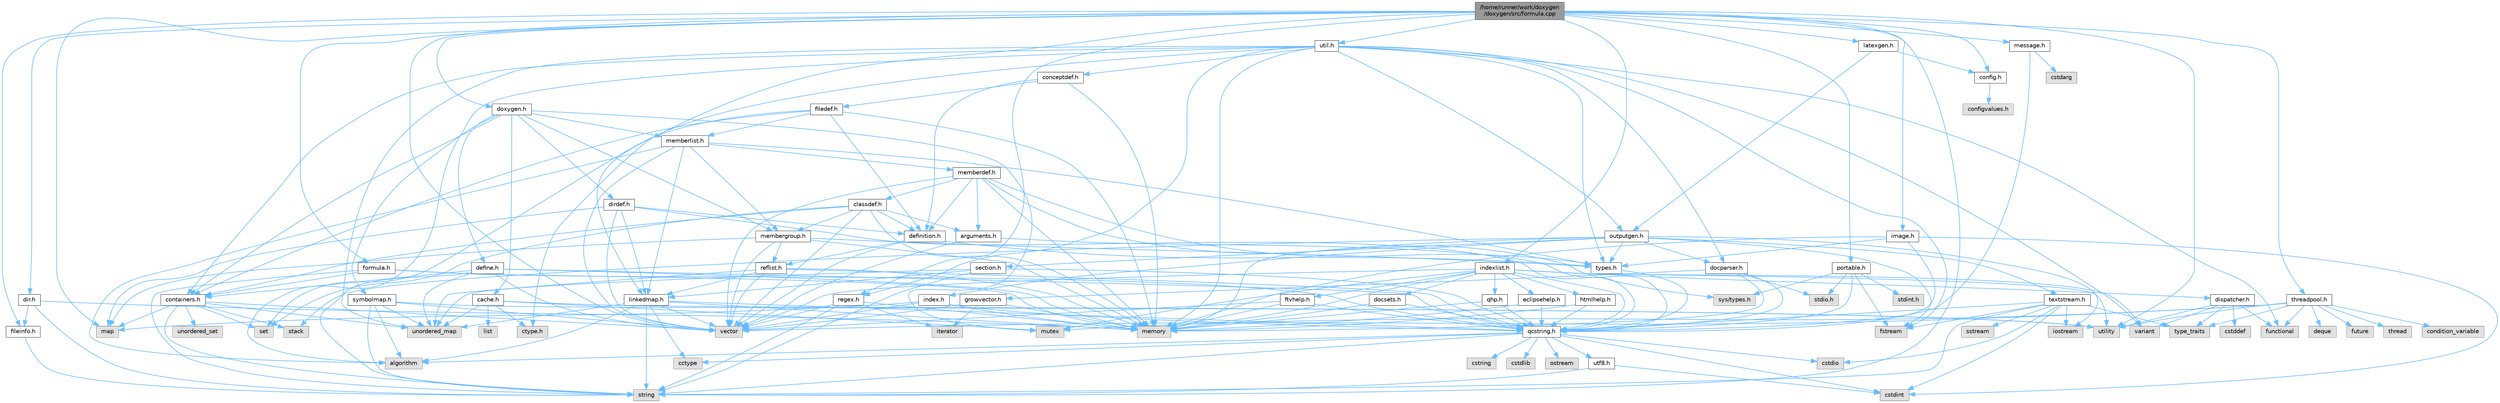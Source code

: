 digraph "/home/runner/work/doxygen/doxygen/src/formula.cpp"
{
 // INTERACTIVE_SVG=YES
 // LATEX_PDF_SIZE
  bgcolor="transparent";
  edge [fontname=Helvetica,fontsize=10,labelfontname=Helvetica,labelfontsize=10];
  node [fontname=Helvetica,fontsize=10,shape=box,height=0.2,width=0.4];
  Node1 [id="Node000001",label="/home/runner/work/doxygen\l/doxygen/src/formula.cpp",height=0.2,width=0.4,color="gray40", fillcolor="grey60", style="filled", fontcolor="black"];
  Node1 -> Node2 [id="edge1_Node000001_Node000002",color="steelblue1",style="solid"];
  Node2 [id="Node000002",label="map",height=0.2,width=0.4,color="grey60", fillcolor="#E0E0E0", style="filled"];
  Node1 -> Node3 [id="edge2_Node000001_Node000003",color="steelblue1",style="solid"];
  Node3 [id="Node000003",label="vector",height=0.2,width=0.4,color="grey60", fillcolor="#E0E0E0", style="filled"];
  Node1 -> Node4 [id="edge3_Node000001_Node000004",color="steelblue1",style="solid"];
  Node4 [id="Node000004",label="string",height=0.2,width=0.4,color="grey60", fillcolor="#E0E0E0", style="filled"];
  Node1 -> Node5 [id="edge4_Node000001_Node000005",color="steelblue1",style="solid"];
  Node5 [id="Node000005",label="utility",height=0.2,width=0.4,color="grey60", fillcolor="#E0E0E0", style="filled"];
  Node1 -> Node6 [id="edge5_Node000001_Node000006",color="steelblue1",style="solid"];
  Node6 [id="Node000006",label="formula.h",height=0.2,width=0.4,color="grey40", fillcolor="white", style="filled",URL="$d3/d9a/formula_8h.html",tooltip=" "];
  Node6 -> Node7 [id="edge6_Node000006_Node000007",color="steelblue1",style="solid"];
  Node7 [id="Node000007",label="memory",height=0.2,width=0.4,color="grey60", fillcolor="#E0E0E0", style="filled"];
  Node6 -> Node4 [id="edge7_Node000006_Node000004",color="steelblue1",style="solid"];
  Node6 -> Node8 [id="edge8_Node000006_Node000008",color="steelblue1",style="solid"];
  Node8 [id="Node000008",label="qcstring.h",height=0.2,width=0.4,color="grey40", fillcolor="white", style="filled",URL="$d7/d5c/qcstring_8h.html",tooltip=" "];
  Node8 -> Node4 [id="edge9_Node000008_Node000004",color="steelblue1",style="solid"];
  Node8 -> Node9 [id="edge10_Node000008_Node000009",color="steelblue1",style="solid"];
  Node9 [id="Node000009",label="algorithm",height=0.2,width=0.4,color="grey60", fillcolor="#E0E0E0", style="filled"];
  Node8 -> Node10 [id="edge11_Node000008_Node000010",color="steelblue1",style="solid"];
  Node10 [id="Node000010",label="cctype",height=0.2,width=0.4,color="grey60", fillcolor="#E0E0E0", style="filled"];
  Node8 -> Node11 [id="edge12_Node000008_Node000011",color="steelblue1",style="solid"];
  Node11 [id="Node000011",label="cstring",height=0.2,width=0.4,color="grey60", fillcolor="#E0E0E0", style="filled"];
  Node8 -> Node12 [id="edge13_Node000008_Node000012",color="steelblue1",style="solid"];
  Node12 [id="Node000012",label="cstdio",height=0.2,width=0.4,color="grey60", fillcolor="#E0E0E0", style="filled"];
  Node8 -> Node13 [id="edge14_Node000008_Node000013",color="steelblue1",style="solid"];
  Node13 [id="Node000013",label="cstdlib",height=0.2,width=0.4,color="grey60", fillcolor="#E0E0E0", style="filled"];
  Node8 -> Node14 [id="edge15_Node000008_Node000014",color="steelblue1",style="solid"];
  Node14 [id="Node000014",label="cstdint",height=0.2,width=0.4,color="grey60", fillcolor="#E0E0E0", style="filled"];
  Node8 -> Node15 [id="edge16_Node000008_Node000015",color="steelblue1",style="solid"];
  Node15 [id="Node000015",label="ostream",height=0.2,width=0.4,color="grey60", fillcolor="#E0E0E0", style="filled"];
  Node8 -> Node16 [id="edge17_Node000008_Node000016",color="steelblue1",style="solid"];
  Node16 [id="Node000016",label="utf8.h",height=0.2,width=0.4,color="grey40", fillcolor="white", style="filled",URL="$db/d7c/utf8_8h.html",tooltip="Various UTF8 related helper functions."];
  Node16 -> Node14 [id="edge18_Node000016_Node000014",color="steelblue1",style="solid"];
  Node16 -> Node4 [id="edge19_Node000016_Node000004",color="steelblue1",style="solid"];
  Node6 -> Node17 [id="edge20_Node000006_Node000017",color="steelblue1",style="solid"];
  Node17 [id="Node000017",label="containers.h",height=0.2,width=0.4,color="grey40", fillcolor="white", style="filled",URL="$d5/d75/containers_8h.html",tooltip=" "];
  Node17 -> Node3 [id="edge21_Node000017_Node000003",color="steelblue1",style="solid"];
  Node17 -> Node4 [id="edge22_Node000017_Node000004",color="steelblue1",style="solid"];
  Node17 -> Node18 [id="edge23_Node000017_Node000018",color="steelblue1",style="solid"];
  Node18 [id="Node000018",label="set",height=0.2,width=0.4,color="grey60", fillcolor="#E0E0E0", style="filled"];
  Node17 -> Node2 [id="edge24_Node000017_Node000002",color="steelblue1",style="solid"];
  Node17 -> Node19 [id="edge25_Node000017_Node000019",color="steelblue1",style="solid"];
  Node19 [id="Node000019",label="unordered_set",height=0.2,width=0.4,color="grey60", fillcolor="#E0E0E0", style="filled"];
  Node17 -> Node20 [id="edge26_Node000017_Node000020",color="steelblue1",style="solid"];
  Node20 [id="Node000020",label="unordered_map",height=0.2,width=0.4,color="grey60", fillcolor="#E0E0E0", style="filled"];
  Node17 -> Node21 [id="edge27_Node000017_Node000021",color="steelblue1",style="solid"];
  Node21 [id="Node000021",label="stack",height=0.2,width=0.4,color="grey60", fillcolor="#E0E0E0", style="filled"];
  Node1 -> Node22 [id="edge28_Node000001_Node000022",color="steelblue1",style="solid"];
  Node22 [id="Node000022",label="message.h",height=0.2,width=0.4,color="grey40", fillcolor="white", style="filled",URL="$d2/d0d/message_8h.html",tooltip=" "];
  Node22 -> Node23 [id="edge29_Node000022_Node000023",color="steelblue1",style="solid"];
  Node23 [id="Node000023",label="cstdarg",height=0.2,width=0.4,color="grey60", fillcolor="#E0E0E0", style="filled"];
  Node22 -> Node8 [id="edge30_Node000022_Node000008",color="steelblue1",style="solid"];
  Node1 -> Node24 [id="edge31_Node000001_Node000024",color="steelblue1",style="solid"];
  Node24 [id="Node000024",label="config.h",height=0.2,width=0.4,color="grey40", fillcolor="white", style="filled",URL="$db/d16/config_8h.html",tooltip=" "];
  Node24 -> Node25 [id="edge32_Node000024_Node000025",color="steelblue1",style="solid"];
  Node25 [id="Node000025",label="configvalues.h",height=0.2,width=0.4,color="grey60", fillcolor="#E0E0E0", style="filled"];
  Node1 -> Node26 [id="edge33_Node000001_Node000026",color="steelblue1",style="solid"];
  Node26 [id="Node000026",label="util.h",height=0.2,width=0.4,color="grey40", fillcolor="white", style="filled",URL="$d8/d3c/util_8h.html",tooltip="A bunch of utility functions."];
  Node26 -> Node7 [id="edge34_Node000026_Node000007",color="steelblue1",style="solid"];
  Node26 -> Node20 [id="edge35_Node000026_Node000020",color="steelblue1",style="solid"];
  Node26 -> Node9 [id="edge36_Node000026_Node000009",color="steelblue1",style="solid"];
  Node26 -> Node27 [id="edge37_Node000026_Node000027",color="steelblue1",style="solid"];
  Node27 [id="Node000027",label="functional",height=0.2,width=0.4,color="grey60", fillcolor="#E0E0E0", style="filled"];
  Node26 -> Node28 [id="edge38_Node000026_Node000028",color="steelblue1",style="solid"];
  Node28 [id="Node000028",label="fstream",height=0.2,width=0.4,color="grey60", fillcolor="#E0E0E0", style="filled"];
  Node26 -> Node29 [id="edge39_Node000026_Node000029",color="steelblue1",style="solid"];
  Node29 [id="Node000029",label="variant",height=0.2,width=0.4,color="grey60", fillcolor="#E0E0E0", style="filled"];
  Node26 -> Node30 [id="edge40_Node000026_Node000030",color="steelblue1",style="solid"];
  Node30 [id="Node000030",label="ctype.h",height=0.2,width=0.4,color="grey60", fillcolor="#E0E0E0", style="filled"];
  Node26 -> Node31 [id="edge41_Node000026_Node000031",color="steelblue1",style="solid"];
  Node31 [id="Node000031",label="types.h",height=0.2,width=0.4,color="grey40", fillcolor="white", style="filled",URL="$d9/d49/types_8h.html",tooltip="This file contains a number of basic enums and types."];
  Node31 -> Node8 [id="edge42_Node000031_Node000008",color="steelblue1",style="solid"];
  Node26 -> Node32 [id="edge43_Node000026_Node000032",color="steelblue1",style="solid"];
  Node32 [id="Node000032",label="docparser.h",height=0.2,width=0.4,color="grey40", fillcolor="white", style="filled",URL="$de/d9c/docparser_8h.html",tooltip=" "];
  Node32 -> Node33 [id="edge44_Node000032_Node000033",color="steelblue1",style="solid"];
  Node33 [id="Node000033",label="stdio.h",height=0.2,width=0.4,color="grey60", fillcolor="#E0E0E0", style="filled"];
  Node32 -> Node7 [id="edge45_Node000032_Node000007",color="steelblue1",style="solid"];
  Node32 -> Node8 [id="edge46_Node000032_Node000008",color="steelblue1",style="solid"];
  Node32 -> Node34 [id="edge47_Node000032_Node000034",color="steelblue1",style="solid"];
  Node34 [id="Node000034",label="growvector.h",height=0.2,width=0.4,color="grey40", fillcolor="white", style="filled",URL="$d7/d50/growvector_8h.html",tooltip=" "];
  Node34 -> Node3 [id="edge48_Node000034_Node000003",color="steelblue1",style="solid"];
  Node34 -> Node7 [id="edge49_Node000034_Node000007",color="steelblue1",style="solid"];
  Node34 -> Node35 [id="edge50_Node000034_Node000035",color="steelblue1",style="solid"];
  Node35 [id="Node000035",label="iterator",height=0.2,width=0.4,color="grey60", fillcolor="#E0E0E0", style="filled"];
  Node26 -> Node17 [id="edge51_Node000026_Node000017",color="steelblue1",style="solid"];
  Node26 -> Node36 [id="edge52_Node000026_Node000036",color="steelblue1",style="solid"];
  Node36 [id="Node000036",label="outputgen.h",height=0.2,width=0.4,color="grey40", fillcolor="white", style="filled",URL="$df/d06/outputgen_8h.html",tooltip=" "];
  Node36 -> Node7 [id="edge53_Node000036_Node000007",color="steelblue1",style="solid"];
  Node36 -> Node21 [id="edge54_Node000036_Node000021",color="steelblue1",style="solid"];
  Node36 -> Node37 [id="edge55_Node000036_Node000037",color="steelblue1",style="solid"];
  Node37 [id="Node000037",label="iostream",height=0.2,width=0.4,color="grey60", fillcolor="#E0E0E0", style="filled"];
  Node36 -> Node28 [id="edge56_Node000036_Node000028",color="steelblue1",style="solid"];
  Node36 -> Node31 [id="edge57_Node000036_Node000031",color="steelblue1",style="solid"];
  Node36 -> Node38 [id="edge58_Node000036_Node000038",color="steelblue1",style="solid"];
  Node38 [id="Node000038",label="index.h",height=0.2,width=0.4,color="grey40", fillcolor="white", style="filled",URL="$d1/db5/index_8h.html",tooltip=" "];
  Node38 -> Node7 [id="edge59_Node000038_Node000007",color="steelblue1",style="solid"];
  Node38 -> Node3 [id="edge60_Node000038_Node000003",color="steelblue1",style="solid"];
  Node38 -> Node2 [id="edge61_Node000038_Node000002",color="steelblue1",style="solid"];
  Node38 -> Node8 [id="edge62_Node000038_Node000008",color="steelblue1",style="solid"];
  Node36 -> Node39 [id="edge63_Node000036_Node000039",color="steelblue1",style="solid"];
  Node39 [id="Node000039",label="section.h",height=0.2,width=0.4,color="grey40", fillcolor="white", style="filled",URL="$d1/d2a/section_8h.html",tooltip=" "];
  Node39 -> Node4 [id="edge64_Node000039_Node000004",color="steelblue1",style="solid"];
  Node39 -> Node20 [id="edge65_Node000039_Node000020",color="steelblue1",style="solid"];
  Node39 -> Node8 [id="edge66_Node000039_Node000008",color="steelblue1",style="solid"];
  Node39 -> Node40 [id="edge67_Node000039_Node000040",color="steelblue1",style="solid"];
  Node40 [id="Node000040",label="linkedmap.h",height=0.2,width=0.4,color="grey40", fillcolor="white", style="filled",URL="$da/de1/linkedmap_8h.html",tooltip=" "];
  Node40 -> Node20 [id="edge68_Node000040_Node000020",color="steelblue1",style="solid"];
  Node40 -> Node3 [id="edge69_Node000040_Node000003",color="steelblue1",style="solid"];
  Node40 -> Node7 [id="edge70_Node000040_Node000007",color="steelblue1",style="solid"];
  Node40 -> Node4 [id="edge71_Node000040_Node000004",color="steelblue1",style="solid"];
  Node40 -> Node9 [id="edge72_Node000040_Node000009",color="steelblue1",style="solid"];
  Node40 -> Node10 [id="edge73_Node000040_Node000010",color="steelblue1",style="solid"];
  Node40 -> Node8 [id="edge74_Node000040_Node000008",color="steelblue1",style="solid"];
  Node36 -> Node41 [id="edge75_Node000036_Node000041",color="steelblue1",style="solid"];
  Node41 [id="Node000041",label="textstream.h",height=0.2,width=0.4,color="grey40", fillcolor="white", style="filled",URL="$d4/d7d/textstream_8h.html",tooltip=" "];
  Node41 -> Node4 [id="edge76_Node000041_Node000004",color="steelblue1",style="solid"];
  Node41 -> Node37 [id="edge77_Node000041_Node000037",color="steelblue1",style="solid"];
  Node41 -> Node42 [id="edge78_Node000041_Node000042",color="steelblue1",style="solid"];
  Node42 [id="Node000042",label="sstream",height=0.2,width=0.4,color="grey60", fillcolor="#E0E0E0", style="filled"];
  Node41 -> Node14 [id="edge79_Node000041_Node000014",color="steelblue1",style="solid"];
  Node41 -> Node12 [id="edge80_Node000041_Node000012",color="steelblue1",style="solid"];
  Node41 -> Node28 [id="edge81_Node000041_Node000028",color="steelblue1",style="solid"];
  Node41 -> Node43 [id="edge82_Node000041_Node000043",color="steelblue1",style="solid"];
  Node43 [id="Node000043",label="type_traits",height=0.2,width=0.4,color="grey60", fillcolor="#E0E0E0", style="filled"];
  Node41 -> Node8 [id="edge83_Node000041_Node000008",color="steelblue1",style="solid"];
  Node36 -> Node32 [id="edge84_Node000036_Node000032",color="steelblue1",style="solid"];
  Node26 -> Node44 [id="edge85_Node000026_Node000044",color="steelblue1",style="solid"];
  Node44 [id="Node000044",label="regex.h",height=0.2,width=0.4,color="grey40", fillcolor="white", style="filled",URL="$d1/d21/regex_8h.html",tooltip=" "];
  Node44 -> Node7 [id="edge86_Node000044_Node000007",color="steelblue1",style="solid"];
  Node44 -> Node4 [id="edge87_Node000044_Node000004",color="steelblue1",style="solid"];
  Node44 -> Node3 [id="edge88_Node000044_Node000003",color="steelblue1",style="solid"];
  Node44 -> Node35 [id="edge89_Node000044_Node000035",color="steelblue1",style="solid"];
  Node26 -> Node45 [id="edge90_Node000026_Node000045",color="steelblue1",style="solid"];
  Node45 [id="Node000045",label="conceptdef.h",height=0.2,width=0.4,color="grey40", fillcolor="white", style="filled",URL="$da/df1/conceptdef_8h.html",tooltip=" "];
  Node45 -> Node7 [id="edge91_Node000045_Node000007",color="steelblue1",style="solid"];
  Node45 -> Node46 [id="edge92_Node000045_Node000046",color="steelblue1",style="solid"];
  Node46 [id="Node000046",label="definition.h",height=0.2,width=0.4,color="grey40", fillcolor="white", style="filled",URL="$df/da1/definition_8h.html",tooltip=" "];
  Node46 -> Node3 [id="edge93_Node000046_Node000003",color="steelblue1",style="solid"];
  Node46 -> Node31 [id="edge94_Node000046_Node000031",color="steelblue1",style="solid"];
  Node46 -> Node47 [id="edge95_Node000046_Node000047",color="steelblue1",style="solid"];
  Node47 [id="Node000047",label="reflist.h",height=0.2,width=0.4,color="grey40", fillcolor="white", style="filled",URL="$d1/d02/reflist_8h.html",tooltip=" "];
  Node47 -> Node3 [id="edge96_Node000047_Node000003",color="steelblue1",style="solid"];
  Node47 -> Node20 [id="edge97_Node000047_Node000020",color="steelblue1",style="solid"];
  Node47 -> Node7 [id="edge98_Node000047_Node000007",color="steelblue1",style="solid"];
  Node47 -> Node8 [id="edge99_Node000047_Node000008",color="steelblue1",style="solid"];
  Node47 -> Node40 [id="edge100_Node000047_Node000040",color="steelblue1",style="solid"];
  Node45 -> Node48 [id="edge101_Node000045_Node000048",color="steelblue1",style="solid"];
  Node48 [id="Node000048",label="filedef.h",height=0.2,width=0.4,color="grey40", fillcolor="white", style="filled",URL="$d4/d3a/filedef_8h.html",tooltip=" "];
  Node48 -> Node7 [id="edge102_Node000048_Node000007",color="steelblue1",style="solid"];
  Node48 -> Node18 [id="edge103_Node000048_Node000018",color="steelblue1",style="solid"];
  Node48 -> Node46 [id="edge104_Node000048_Node000046",color="steelblue1",style="solid"];
  Node48 -> Node49 [id="edge105_Node000048_Node000049",color="steelblue1",style="solid"];
  Node49 [id="Node000049",label="memberlist.h",height=0.2,width=0.4,color="grey40", fillcolor="white", style="filled",URL="$dd/d78/memberlist_8h.html",tooltip=" "];
  Node49 -> Node3 [id="edge106_Node000049_Node000003",color="steelblue1",style="solid"];
  Node49 -> Node9 [id="edge107_Node000049_Node000009",color="steelblue1",style="solid"];
  Node49 -> Node50 [id="edge108_Node000049_Node000050",color="steelblue1",style="solid"];
  Node50 [id="Node000050",label="memberdef.h",height=0.2,width=0.4,color="grey40", fillcolor="white", style="filled",URL="$d4/d46/memberdef_8h.html",tooltip=" "];
  Node50 -> Node3 [id="edge109_Node000050_Node000003",color="steelblue1",style="solid"];
  Node50 -> Node7 [id="edge110_Node000050_Node000007",color="steelblue1",style="solid"];
  Node50 -> Node51 [id="edge111_Node000050_Node000051",color="steelblue1",style="solid"];
  Node51 [id="Node000051",label="sys/types.h",height=0.2,width=0.4,color="grey60", fillcolor="#E0E0E0", style="filled"];
  Node50 -> Node31 [id="edge112_Node000050_Node000031",color="steelblue1",style="solid"];
  Node50 -> Node46 [id="edge113_Node000050_Node000046",color="steelblue1",style="solid"];
  Node50 -> Node52 [id="edge114_Node000050_Node000052",color="steelblue1",style="solid"];
  Node52 [id="Node000052",label="arguments.h",height=0.2,width=0.4,color="grey40", fillcolor="white", style="filled",URL="$df/d9b/arguments_8h.html",tooltip=" "];
  Node52 -> Node3 [id="edge115_Node000052_Node000003",color="steelblue1",style="solid"];
  Node52 -> Node8 [id="edge116_Node000052_Node000008",color="steelblue1",style="solid"];
  Node50 -> Node53 [id="edge117_Node000050_Node000053",color="steelblue1",style="solid"];
  Node53 [id="Node000053",label="classdef.h",height=0.2,width=0.4,color="grey40", fillcolor="white", style="filled",URL="$d1/da6/classdef_8h.html",tooltip=" "];
  Node53 -> Node7 [id="edge118_Node000053_Node000007",color="steelblue1",style="solid"];
  Node53 -> Node3 [id="edge119_Node000053_Node000003",color="steelblue1",style="solid"];
  Node53 -> Node18 [id="edge120_Node000053_Node000018",color="steelblue1",style="solid"];
  Node53 -> Node17 [id="edge121_Node000053_Node000017",color="steelblue1",style="solid"];
  Node53 -> Node46 [id="edge122_Node000053_Node000046",color="steelblue1",style="solid"];
  Node53 -> Node52 [id="edge123_Node000053_Node000052",color="steelblue1",style="solid"];
  Node53 -> Node54 [id="edge124_Node000053_Node000054",color="steelblue1",style="solid"];
  Node54 [id="Node000054",label="membergroup.h",height=0.2,width=0.4,color="grey40", fillcolor="white", style="filled",URL="$d9/d11/membergroup_8h.html",tooltip=" "];
  Node54 -> Node3 [id="edge125_Node000054_Node000003",color="steelblue1",style="solid"];
  Node54 -> Node2 [id="edge126_Node000054_Node000002",color="steelblue1",style="solid"];
  Node54 -> Node7 [id="edge127_Node000054_Node000007",color="steelblue1",style="solid"];
  Node54 -> Node31 [id="edge128_Node000054_Node000031",color="steelblue1",style="solid"];
  Node54 -> Node47 [id="edge129_Node000054_Node000047",color="steelblue1",style="solid"];
  Node49 -> Node40 [id="edge130_Node000049_Node000040",color="steelblue1",style="solid"];
  Node49 -> Node31 [id="edge131_Node000049_Node000031",color="steelblue1",style="solid"];
  Node49 -> Node54 [id="edge132_Node000049_Node000054",color="steelblue1",style="solid"];
  Node48 -> Node17 [id="edge133_Node000048_Node000017",color="steelblue1",style="solid"];
  Node1 -> Node55 [id="edge134_Node000001_Node000055",color="steelblue1",style="solid"];
  Node55 [id="Node000055",label="portable.h",height=0.2,width=0.4,color="grey40", fillcolor="white", style="filled",URL="$d2/de2/portable_8h.html",tooltip="Portable versions of functions that are platform dependent."];
  Node55 -> Node33 [id="edge135_Node000055_Node000033",color="steelblue1",style="solid"];
  Node55 -> Node51 [id="edge136_Node000055_Node000051",color="steelblue1",style="solid"];
  Node55 -> Node56 [id="edge137_Node000055_Node000056",color="steelblue1",style="solid"];
  Node56 [id="Node000056",label="stdint.h",height=0.2,width=0.4,color="grey60", fillcolor="#E0E0E0", style="filled"];
  Node55 -> Node28 [id="edge138_Node000055_Node000028",color="steelblue1",style="solid"];
  Node55 -> Node8 [id="edge139_Node000055_Node000008",color="steelblue1",style="solid"];
  Node1 -> Node57 [id="edge140_Node000001_Node000057",color="steelblue1",style="solid"];
  Node57 [id="Node000057",label="image.h",height=0.2,width=0.4,color="grey40", fillcolor="white", style="filled",URL="$d5/db2/image_8h.html",tooltip=" "];
  Node57 -> Node7 [id="edge141_Node000057_Node000007",color="steelblue1",style="solid"];
  Node57 -> Node14 [id="edge142_Node000057_Node000014",color="steelblue1",style="solid"];
  Node57 -> Node31 [id="edge143_Node000057_Node000031",color="steelblue1",style="solid"];
  Node57 -> Node8 [id="edge144_Node000057_Node000008",color="steelblue1",style="solid"];
  Node1 -> Node58 [id="edge145_Node000001_Node000058",color="steelblue1",style="solid"];
  Node58 [id="Node000058",label="fileinfo.h",height=0.2,width=0.4,color="grey40", fillcolor="white", style="filled",URL="$df/d45/fileinfo_8h.html",tooltip=" "];
  Node58 -> Node4 [id="edge146_Node000058_Node000004",color="steelblue1",style="solid"];
  Node1 -> Node59 [id="edge147_Node000001_Node000059",color="steelblue1",style="solid"];
  Node59 [id="Node000059",label="dir.h",height=0.2,width=0.4,color="grey40", fillcolor="white", style="filled",URL="$df/d9c/dir_8h.html",tooltip=" "];
  Node59 -> Node4 [id="edge148_Node000059_Node000004",color="steelblue1",style="solid"];
  Node59 -> Node7 [id="edge149_Node000059_Node000007",color="steelblue1",style="solid"];
  Node59 -> Node58 [id="edge150_Node000059_Node000058",color="steelblue1",style="solid"];
  Node1 -> Node44 [id="edge151_Node000001_Node000044",color="steelblue1",style="solid"];
  Node1 -> Node40 [id="edge152_Node000001_Node000040",color="steelblue1",style="solid"];
  Node1 -> Node60 [id="edge153_Node000001_Node000060",color="steelblue1",style="solid"];
  Node60 [id="Node000060",label="threadpool.h",height=0.2,width=0.4,color="grey40", fillcolor="white", style="filled",URL="$d3/d40/threadpool_8h.html",tooltip=" "];
  Node60 -> Node61 [id="edge154_Node000060_Node000061",color="steelblue1",style="solid"];
  Node61 [id="Node000061",label="condition_variable",height=0.2,width=0.4,color="grey60", fillcolor="#E0E0E0", style="filled"];
  Node60 -> Node62 [id="edge155_Node000060_Node000062",color="steelblue1",style="solid"];
  Node62 [id="Node000062",label="deque",height=0.2,width=0.4,color="grey60", fillcolor="#E0E0E0", style="filled"];
  Node60 -> Node27 [id="edge156_Node000060_Node000027",color="steelblue1",style="solid"];
  Node60 -> Node63 [id="edge157_Node000060_Node000063",color="steelblue1",style="solid"];
  Node63 [id="Node000063",label="future",height=0.2,width=0.4,color="grey60", fillcolor="#E0E0E0", style="filled"];
  Node60 -> Node64 [id="edge158_Node000060_Node000064",color="steelblue1",style="solid"];
  Node64 [id="Node000064",label="mutex",height=0.2,width=0.4,color="grey60", fillcolor="#E0E0E0", style="filled"];
  Node60 -> Node65 [id="edge159_Node000060_Node000065",color="steelblue1",style="solid"];
  Node65 [id="Node000065",label="thread",height=0.2,width=0.4,color="grey60", fillcolor="#E0E0E0", style="filled"];
  Node60 -> Node43 [id="edge160_Node000060_Node000043",color="steelblue1",style="solid"];
  Node60 -> Node5 [id="edge161_Node000060_Node000005",color="steelblue1",style="solid"];
  Node60 -> Node3 [id="edge162_Node000060_Node000003",color="steelblue1",style="solid"];
  Node1 -> Node66 [id="edge163_Node000001_Node000066",color="steelblue1",style="solid"];
  Node66 [id="Node000066",label="latexgen.h",height=0.2,width=0.4,color="grey40", fillcolor="white", style="filled",URL="$d6/d9c/latexgen_8h.html",tooltip=" "];
  Node66 -> Node24 [id="edge164_Node000066_Node000024",color="steelblue1",style="solid"];
  Node66 -> Node36 [id="edge165_Node000066_Node000036",color="steelblue1",style="solid"];
  Node1 -> Node67 [id="edge166_Node000001_Node000067",color="steelblue1",style="solid"];
  Node67 [id="Node000067",label="doxygen.h",height=0.2,width=0.4,color="grey40", fillcolor="white", style="filled",URL="$d1/da1/doxygen_8h.html",tooltip=" "];
  Node67 -> Node64 [id="edge167_Node000067_Node000064",color="steelblue1",style="solid"];
  Node67 -> Node17 [id="edge168_Node000067_Node000017",color="steelblue1",style="solid"];
  Node67 -> Node54 [id="edge169_Node000067_Node000054",color="steelblue1",style="solid"];
  Node67 -> Node68 [id="edge170_Node000067_Node000068",color="steelblue1",style="solid"];
  Node68 [id="Node000068",label="dirdef.h",height=0.2,width=0.4,color="grey40", fillcolor="white", style="filled",URL="$d6/d15/dirdef_8h.html",tooltip=" "];
  Node68 -> Node3 [id="edge171_Node000068_Node000003",color="steelblue1",style="solid"];
  Node68 -> Node2 [id="edge172_Node000068_Node000002",color="steelblue1",style="solid"];
  Node68 -> Node8 [id="edge173_Node000068_Node000008",color="steelblue1",style="solid"];
  Node68 -> Node40 [id="edge174_Node000068_Node000040",color="steelblue1",style="solid"];
  Node68 -> Node46 [id="edge175_Node000068_Node000046",color="steelblue1",style="solid"];
  Node67 -> Node49 [id="edge176_Node000067_Node000049",color="steelblue1",style="solid"];
  Node67 -> Node69 [id="edge177_Node000067_Node000069",color="steelblue1",style="solid"];
  Node69 [id="Node000069",label="define.h",height=0.2,width=0.4,color="grey40", fillcolor="white", style="filled",URL="$df/d67/define_8h.html",tooltip=" "];
  Node69 -> Node3 [id="edge178_Node000069_Node000003",color="steelblue1",style="solid"];
  Node69 -> Node7 [id="edge179_Node000069_Node000007",color="steelblue1",style="solid"];
  Node69 -> Node4 [id="edge180_Node000069_Node000004",color="steelblue1",style="solid"];
  Node69 -> Node20 [id="edge181_Node000069_Node000020",color="steelblue1",style="solid"];
  Node69 -> Node8 [id="edge182_Node000069_Node000008",color="steelblue1",style="solid"];
  Node69 -> Node17 [id="edge183_Node000069_Node000017",color="steelblue1",style="solid"];
  Node67 -> Node70 [id="edge184_Node000067_Node000070",color="steelblue1",style="solid"];
  Node70 [id="Node000070",label="cache.h",height=0.2,width=0.4,color="grey40", fillcolor="white", style="filled",URL="$d3/d26/cache_8h.html",tooltip=" "];
  Node70 -> Node71 [id="edge185_Node000070_Node000071",color="steelblue1",style="solid"];
  Node71 [id="Node000071",label="list",height=0.2,width=0.4,color="grey60", fillcolor="#E0E0E0", style="filled"];
  Node70 -> Node20 [id="edge186_Node000070_Node000020",color="steelblue1",style="solid"];
  Node70 -> Node64 [id="edge187_Node000070_Node000064",color="steelblue1",style="solid"];
  Node70 -> Node5 [id="edge188_Node000070_Node000005",color="steelblue1",style="solid"];
  Node70 -> Node30 [id="edge189_Node000070_Node000030",color="steelblue1",style="solid"];
  Node67 -> Node72 [id="edge190_Node000067_Node000072",color="steelblue1",style="solid"];
  Node72 [id="Node000072",label="symbolmap.h",height=0.2,width=0.4,color="grey40", fillcolor="white", style="filled",URL="$d7/ddd/symbolmap_8h.html",tooltip=" "];
  Node72 -> Node9 [id="edge191_Node000072_Node000009",color="steelblue1",style="solid"];
  Node72 -> Node20 [id="edge192_Node000072_Node000020",color="steelblue1",style="solid"];
  Node72 -> Node3 [id="edge193_Node000072_Node000003",color="steelblue1",style="solid"];
  Node72 -> Node4 [id="edge194_Node000072_Node000004",color="steelblue1",style="solid"];
  Node72 -> Node5 [id="edge195_Node000072_Node000005",color="steelblue1",style="solid"];
  Node1 -> Node73 [id="edge196_Node000001_Node000073",color="steelblue1",style="solid"];
  Node73 [id="Node000073",label="indexlist.h",height=0.2,width=0.4,color="grey40", fillcolor="white", style="filled",URL="$d5/d61/indexlist_8h.html",tooltip=" "];
  Node73 -> Node5 [id="edge197_Node000073_Node000005",color="steelblue1",style="solid"];
  Node73 -> Node3 [id="edge198_Node000073_Node000003",color="steelblue1",style="solid"];
  Node73 -> Node7 [id="edge199_Node000073_Node000007",color="steelblue1",style="solid"];
  Node73 -> Node64 [id="edge200_Node000073_Node000064",color="steelblue1",style="solid"];
  Node73 -> Node29 [id="edge201_Node000073_Node000029",color="steelblue1",style="solid"];
  Node73 -> Node8 [id="edge202_Node000073_Node000008",color="steelblue1",style="solid"];
  Node73 -> Node74 [id="edge203_Node000073_Node000074",color="steelblue1",style="solid"];
  Node74 [id="Node000074",label="dispatcher.h",height=0.2,width=0.4,color="grey40", fillcolor="white", style="filled",URL="$da/d73/dispatcher_8h.html",tooltip=" "];
  Node74 -> Node75 [id="edge204_Node000074_Node000075",color="steelblue1",style="solid"];
  Node75 [id="Node000075",label="cstddef",height=0.2,width=0.4,color="grey60", fillcolor="#E0E0E0", style="filled"];
  Node74 -> Node5 [id="edge205_Node000074_Node000005",color="steelblue1",style="solid"];
  Node74 -> Node27 [id="edge206_Node000074_Node000027",color="steelblue1",style="solid"];
  Node74 -> Node29 [id="edge207_Node000074_Node000029",color="steelblue1",style="solid"];
  Node74 -> Node43 [id="edge208_Node000074_Node000043",color="steelblue1",style="solid"];
  Node73 -> Node76 [id="edge209_Node000073_Node000076",color="steelblue1",style="solid"];
  Node76 [id="Node000076",label="docsets.h",height=0.2,width=0.4,color="grey40", fillcolor="white", style="filled",URL="$d1/db2/docsets_8h.html",tooltip=" "];
  Node76 -> Node7 [id="edge210_Node000076_Node000007",color="steelblue1",style="solid"];
  Node76 -> Node8 [id="edge211_Node000076_Node000008",color="steelblue1",style="solid"];
  Node73 -> Node77 [id="edge212_Node000073_Node000077",color="steelblue1",style="solid"];
  Node77 [id="Node000077",label="eclipsehelp.h",height=0.2,width=0.4,color="grey40", fillcolor="white", style="filled",URL="$db/d9e/eclipsehelp_8h.html",tooltip=" "];
  Node77 -> Node7 [id="edge213_Node000077_Node000007",color="steelblue1",style="solid"];
  Node77 -> Node8 [id="edge214_Node000077_Node000008",color="steelblue1",style="solid"];
  Node73 -> Node78 [id="edge215_Node000073_Node000078",color="steelblue1",style="solid"];
  Node78 [id="Node000078",label="ftvhelp.h",height=0.2,width=0.4,color="grey40", fillcolor="white", style="filled",URL="$d2/d4a/ftvhelp_8h.html",tooltip=" "];
  Node78 -> Node7 [id="edge216_Node000078_Node000007",color="steelblue1",style="solid"];
  Node78 -> Node3 [id="edge217_Node000078_Node000003",color="steelblue1",style="solid"];
  Node78 -> Node8 [id="edge218_Node000078_Node000008",color="steelblue1",style="solid"];
  Node73 -> Node79 [id="edge219_Node000073_Node000079",color="steelblue1",style="solid"];
  Node79 [id="Node000079",label="htmlhelp.h",height=0.2,width=0.4,color="grey40", fillcolor="white", style="filled",URL="$d8/dc3/htmlhelp_8h.html",tooltip=" "];
  Node79 -> Node7 [id="edge220_Node000079_Node000007",color="steelblue1",style="solid"];
  Node79 -> Node8 [id="edge221_Node000079_Node000008",color="steelblue1",style="solid"];
  Node73 -> Node80 [id="edge222_Node000073_Node000080",color="steelblue1",style="solid"];
  Node80 [id="Node000080",label="qhp.h",height=0.2,width=0.4,color="grey40", fillcolor="white", style="filled",URL="$dc/d20/qhp_8h.html",tooltip=" "];
  Node80 -> Node7 [id="edge223_Node000080_Node000007",color="steelblue1",style="solid"];
  Node80 -> Node8 [id="edge224_Node000080_Node000008",color="steelblue1",style="solid"];
}
